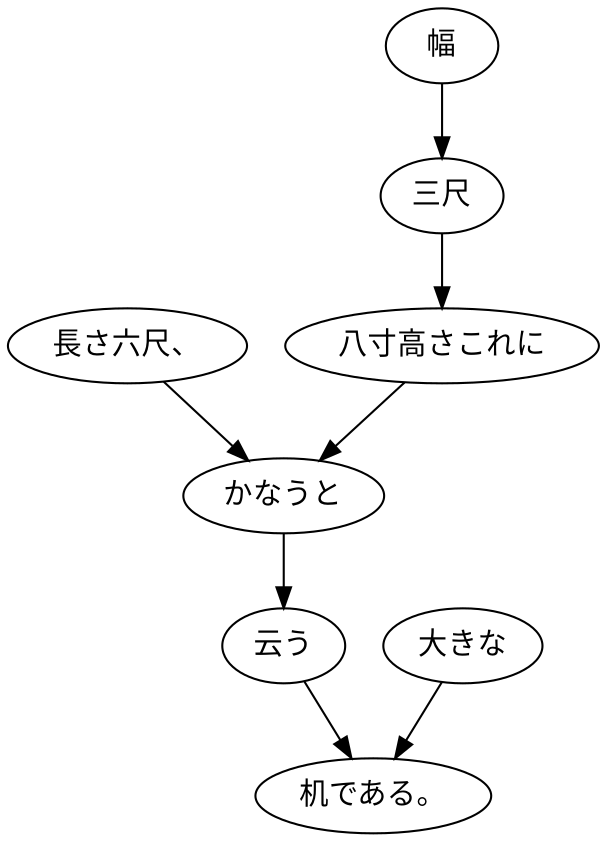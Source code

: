 digraph graph5607 {
	node0 [label="長さ六尺、"];
	node1 [label="幅"];
	node2 [label="三尺"];
	node3 [label="八寸高さこれに"];
	node4 [label="かなうと"];
	node5 [label="云う"];
	node6 [label="大きな"];
	node7 [label="机である。"];
	node0 -> node4;
	node1 -> node2;
	node2 -> node3;
	node3 -> node4;
	node4 -> node5;
	node5 -> node7;
	node6 -> node7;
}
